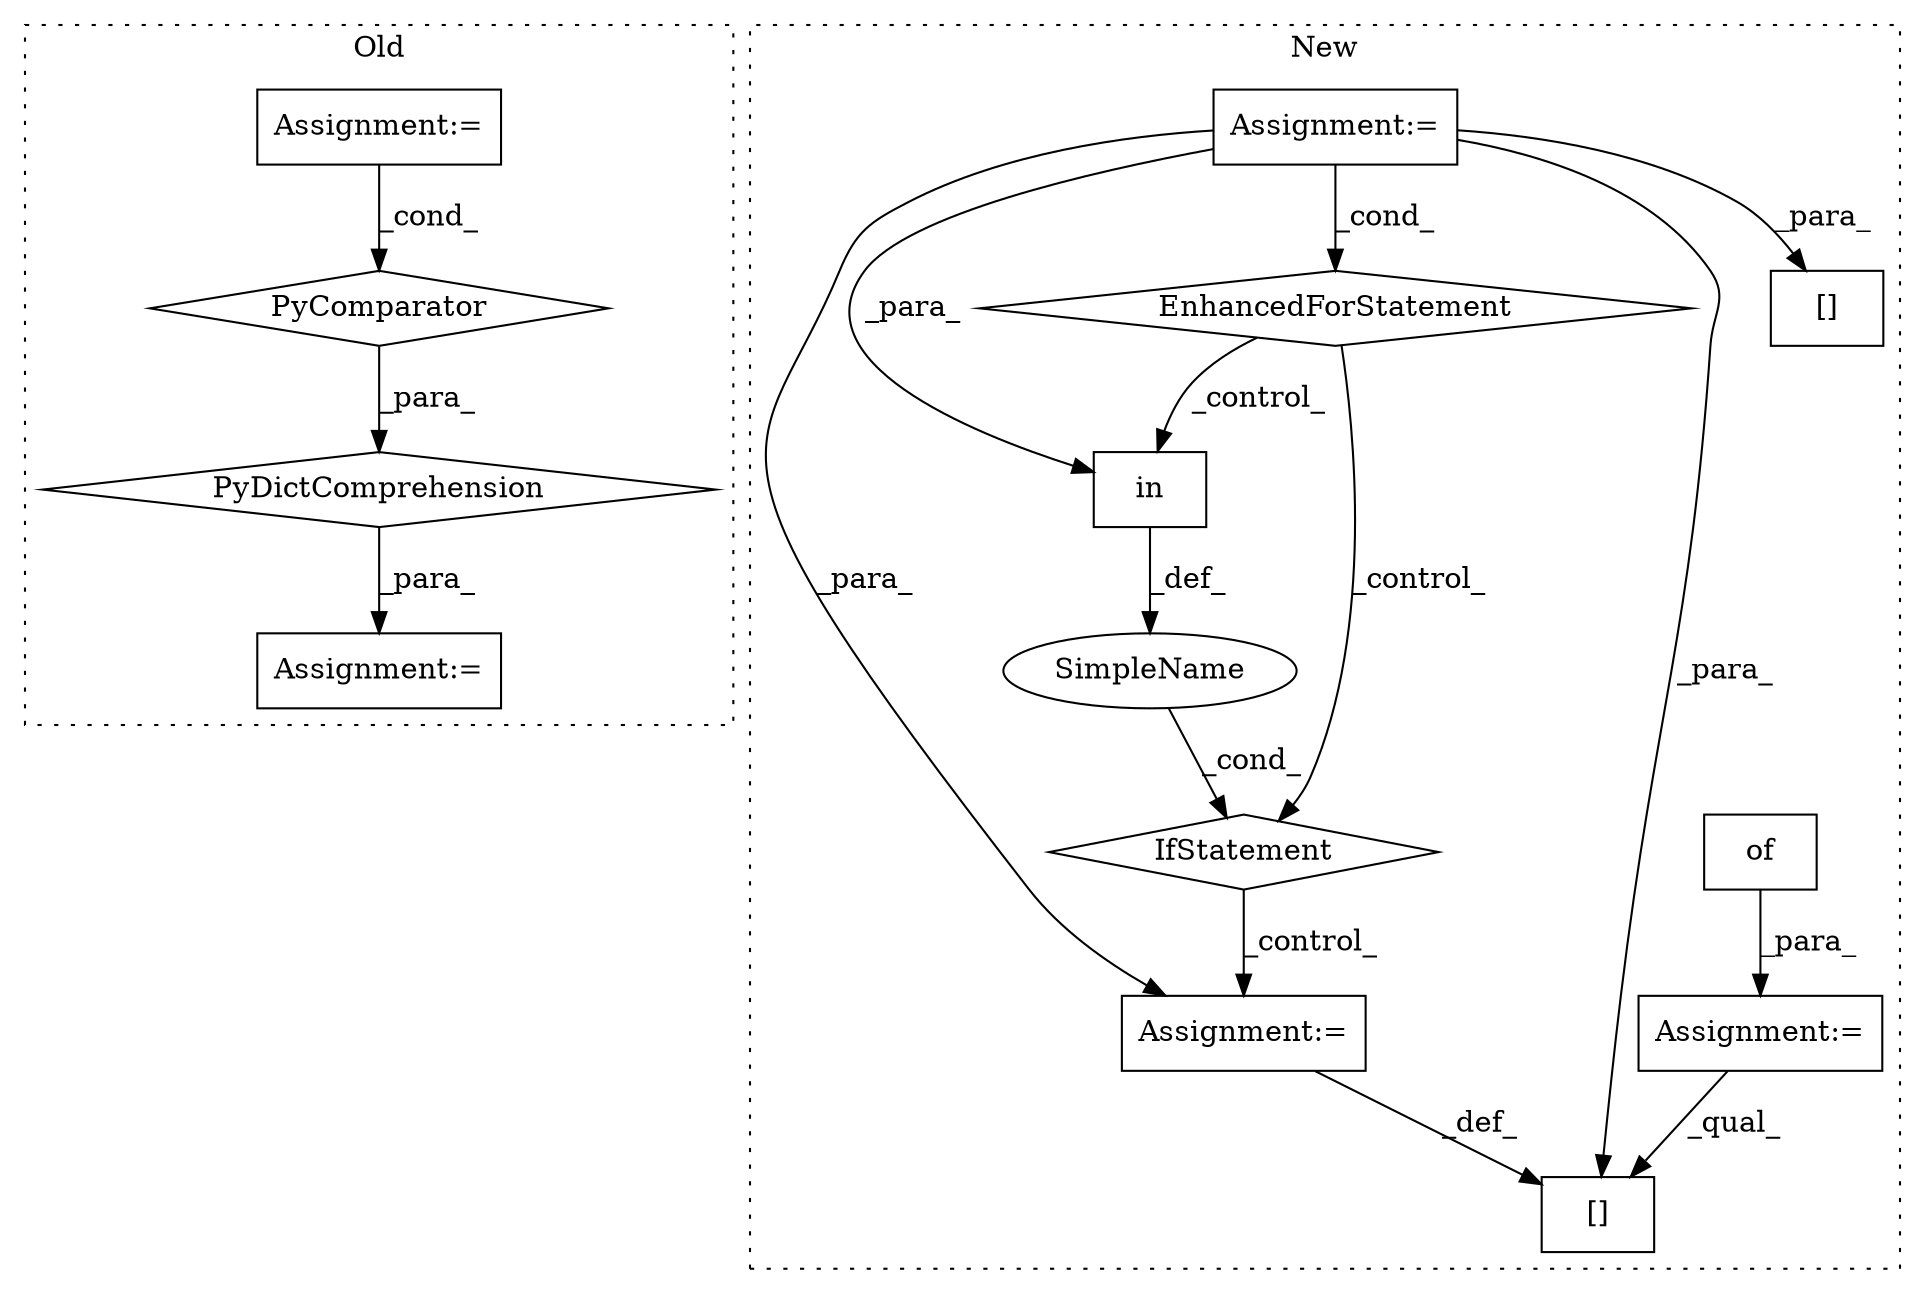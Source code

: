 digraph G {
subgraph cluster0 {
1 [label="PyDictComprehension" a="110" s="2758" l="243" shape="diamond"];
3 [label="Assignment:=" a="7" s="2943" l="50" shape="box"];
4 [label="PyComparator" a="113" s="2943" l="50" shape="diamond"];
6 [label="Assignment:=" a="7" s="2746" l="12" shape="box"];
label = "Old";
style="dotted";
}
subgraph cluster1 {
2 [label="in" a="105" s="2926" l="20" shape="box"];
5 [label="IfStatement" a="25" s="2916,2946" l="10,2" shape="diamond"];
7 [label="Assignment:=" a="7" s="3117" l="1" shape="box"];
8 [label="SimpleName" a="42" s="" l="" shape="ellipse"];
9 [label="[]" a="2" s="3169,3196" l="21,1" shape="box"];
10 [label="Assignment:=" a="7" s="2768" l="1" shape="box"];
11 [label="EnhancedForStatement" a="70" s="2783,2906" l="80,2" shape="diamond"];
12 [label="of" a="32" s="2773" l="4" shape="box"];
13 [label="Assignment:=" a="7" s="2783,2906" l="80,2" shape="box"];
14 [label="[]" a="2" s="3001,3031" l="15,1" shape="box"];
label = "New";
style="dotted";
}
1 -> 6 [label="_para_"];
2 -> 8 [label="_def_"];
3 -> 4 [label="_cond_"];
4 -> 1 [label="_para_"];
5 -> 7 [label="_control_"];
7 -> 9 [label="_def_"];
8 -> 5 [label="_cond_"];
10 -> 9 [label="_qual_"];
11 -> 5 [label="_control_"];
11 -> 2 [label="_control_"];
12 -> 10 [label="_para_"];
13 -> 2 [label="_para_"];
13 -> 7 [label="_para_"];
13 -> 14 [label="_para_"];
13 -> 9 [label="_para_"];
13 -> 11 [label="_cond_"];
}